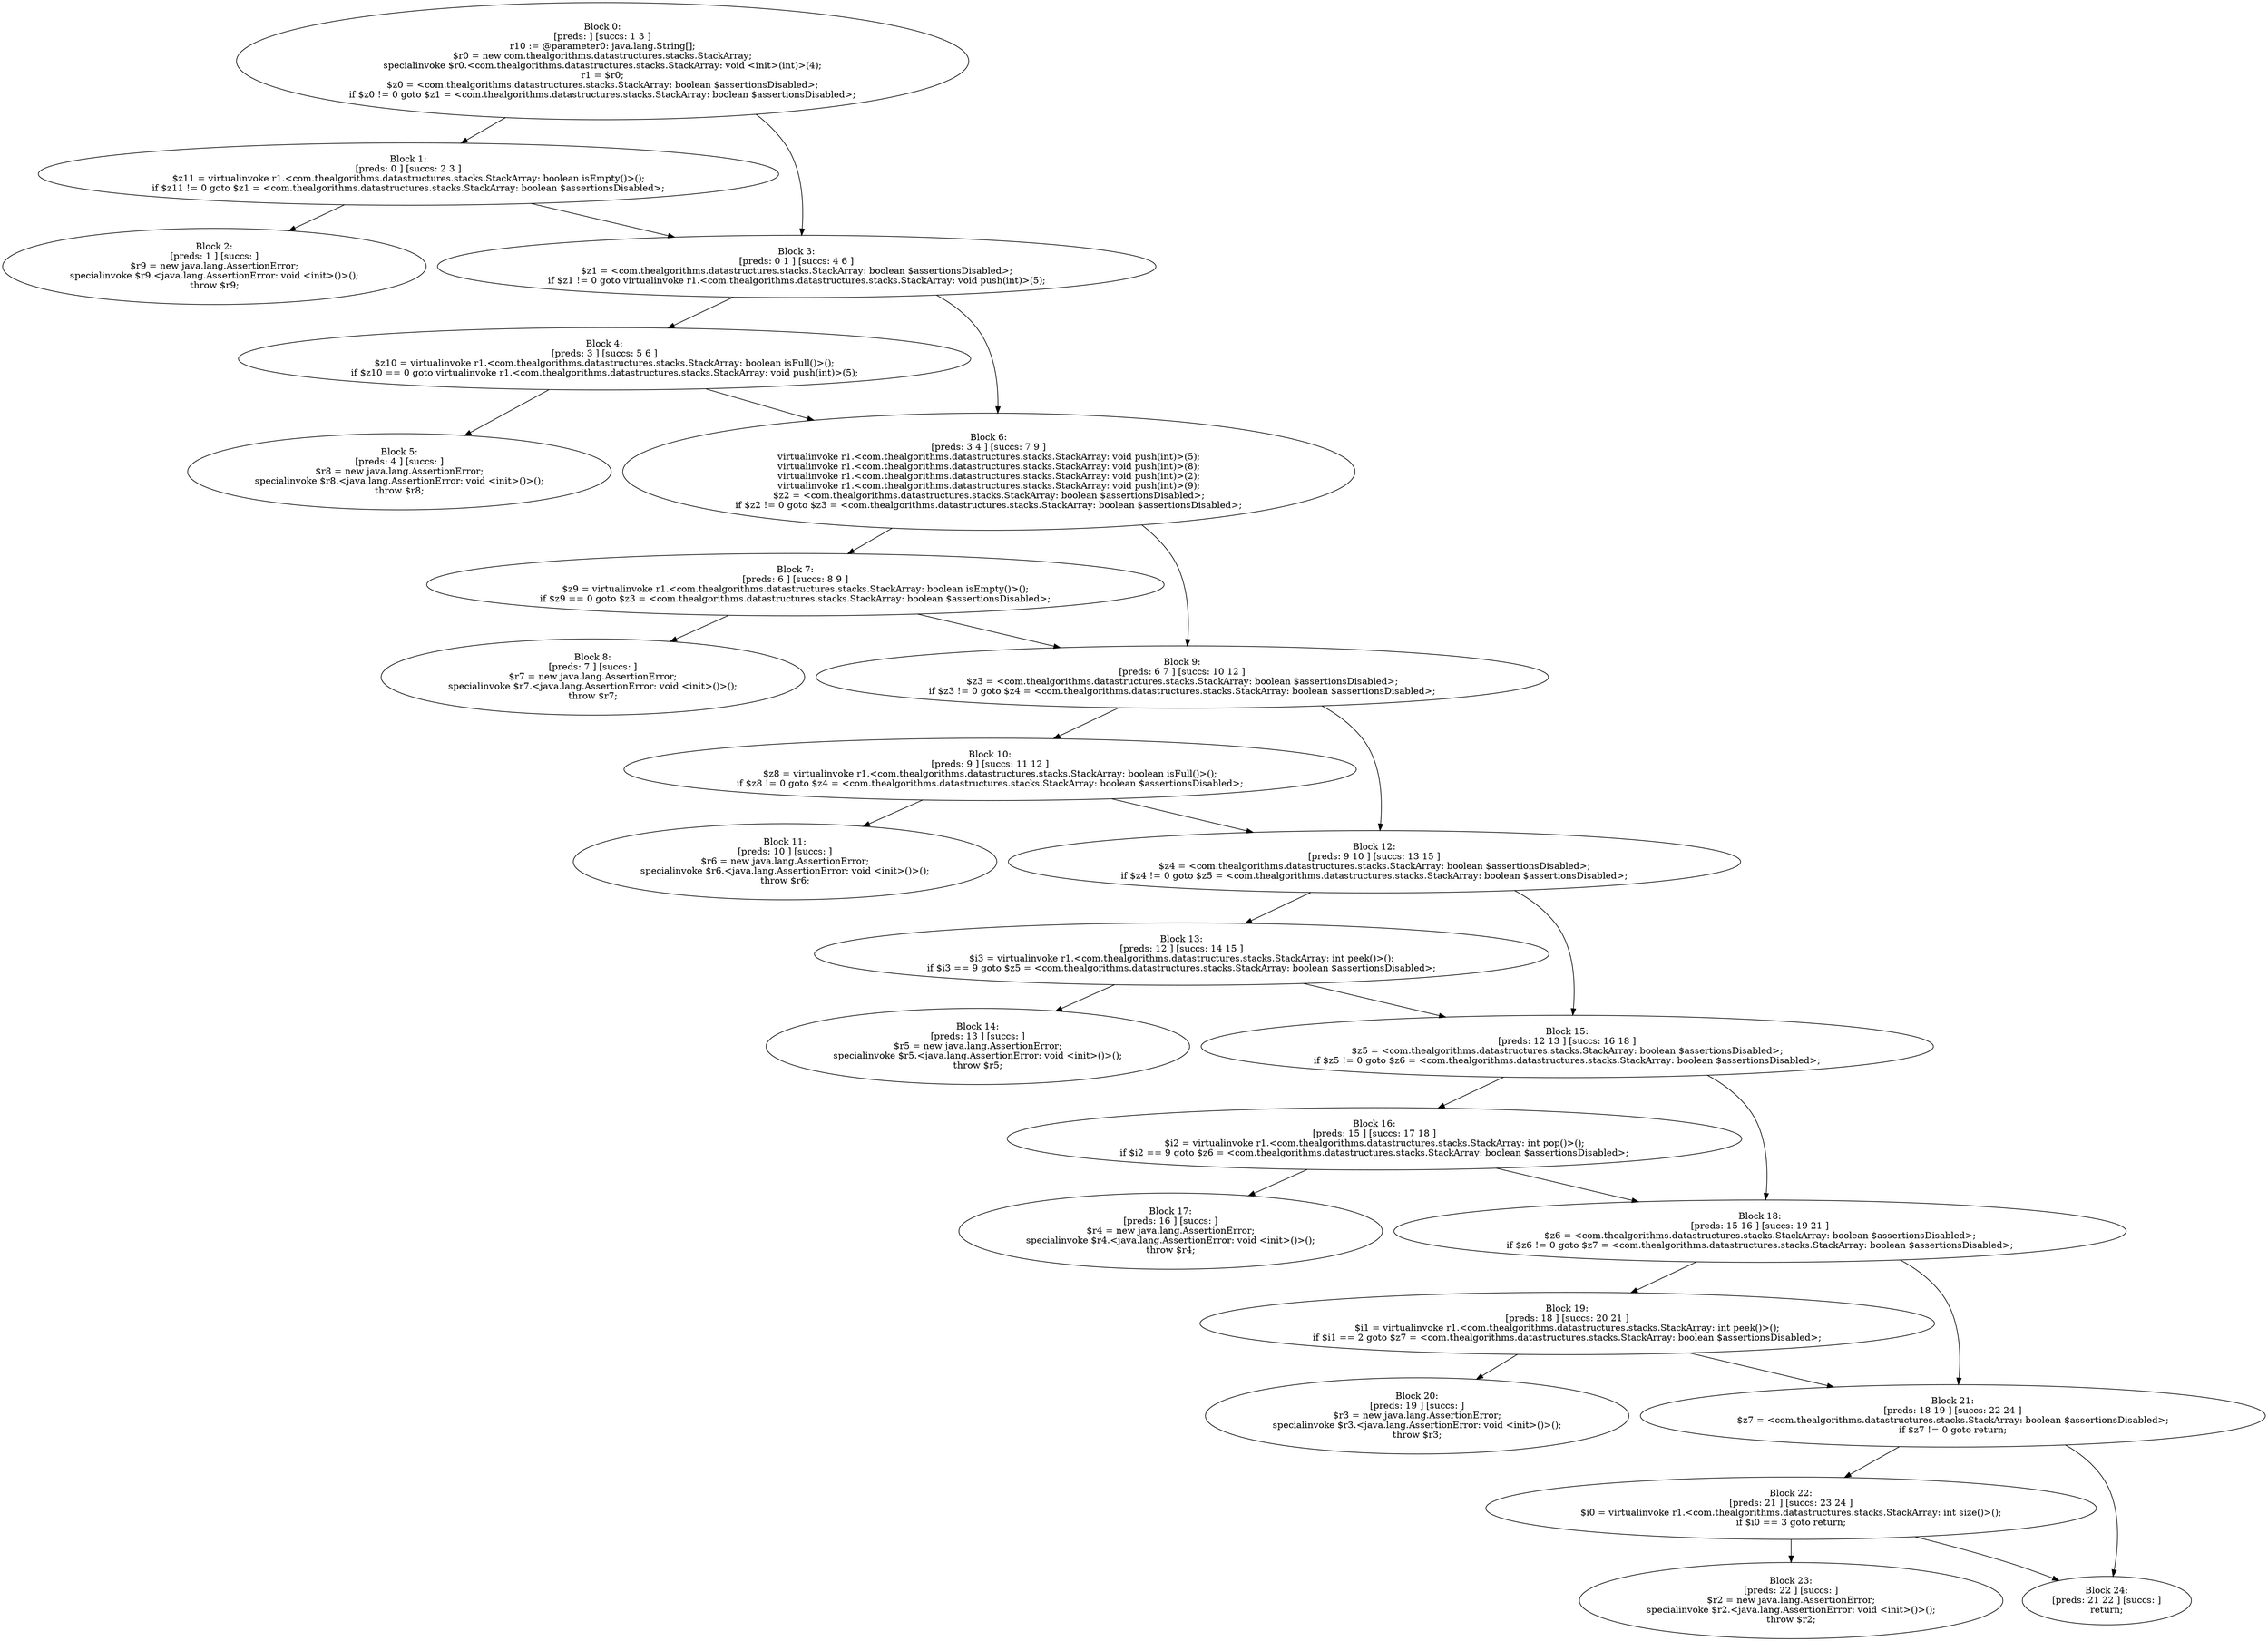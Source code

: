 digraph "unitGraph" {
    "Block 0:
[preds: ] [succs: 1 3 ]
r10 := @parameter0: java.lang.String[];
$r0 = new com.thealgorithms.datastructures.stacks.StackArray;
specialinvoke $r0.<com.thealgorithms.datastructures.stacks.StackArray: void <init>(int)>(4);
r1 = $r0;
$z0 = <com.thealgorithms.datastructures.stacks.StackArray: boolean $assertionsDisabled>;
if $z0 != 0 goto $z1 = <com.thealgorithms.datastructures.stacks.StackArray: boolean $assertionsDisabled>;
"
    "Block 1:
[preds: 0 ] [succs: 2 3 ]
$z11 = virtualinvoke r1.<com.thealgorithms.datastructures.stacks.StackArray: boolean isEmpty()>();
if $z11 != 0 goto $z1 = <com.thealgorithms.datastructures.stacks.StackArray: boolean $assertionsDisabled>;
"
    "Block 2:
[preds: 1 ] [succs: ]
$r9 = new java.lang.AssertionError;
specialinvoke $r9.<java.lang.AssertionError: void <init>()>();
throw $r9;
"
    "Block 3:
[preds: 0 1 ] [succs: 4 6 ]
$z1 = <com.thealgorithms.datastructures.stacks.StackArray: boolean $assertionsDisabled>;
if $z1 != 0 goto virtualinvoke r1.<com.thealgorithms.datastructures.stacks.StackArray: void push(int)>(5);
"
    "Block 4:
[preds: 3 ] [succs: 5 6 ]
$z10 = virtualinvoke r1.<com.thealgorithms.datastructures.stacks.StackArray: boolean isFull()>();
if $z10 == 0 goto virtualinvoke r1.<com.thealgorithms.datastructures.stacks.StackArray: void push(int)>(5);
"
    "Block 5:
[preds: 4 ] [succs: ]
$r8 = new java.lang.AssertionError;
specialinvoke $r8.<java.lang.AssertionError: void <init>()>();
throw $r8;
"
    "Block 6:
[preds: 3 4 ] [succs: 7 9 ]
virtualinvoke r1.<com.thealgorithms.datastructures.stacks.StackArray: void push(int)>(5);
virtualinvoke r1.<com.thealgorithms.datastructures.stacks.StackArray: void push(int)>(8);
virtualinvoke r1.<com.thealgorithms.datastructures.stacks.StackArray: void push(int)>(2);
virtualinvoke r1.<com.thealgorithms.datastructures.stacks.StackArray: void push(int)>(9);
$z2 = <com.thealgorithms.datastructures.stacks.StackArray: boolean $assertionsDisabled>;
if $z2 != 0 goto $z3 = <com.thealgorithms.datastructures.stacks.StackArray: boolean $assertionsDisabled>;
"
    "Block 7:
[preds: 6 ] [succs: 8 9 ]
$z9 = virtualinvoke r1.<com.thealgorithms.datastructures.stacks.StackArray: boolean isEmpty()>();
if $z9 == 0 goto $z3 = <com.thealgorithms.datastructures.stacks.StackArray: boolean $assertionsDisabled>;
"
    "Block 8:
[preds: 7 ] [succs: ]
$r7 = new java.lang.AssertionError;
specialinvoke $r7.<java.lang.AssertionError: void <init>()>();
throw $r7;
"
    "Block 9:
[preds: 6 7 ] [succs: 10 12 ]
$z3 = <com.thealgorithms.datastructures.stacks.StackArray: boolean $assertionsDisabled>;
if $z3 != 0 goto $z4 = <com.thealgorithms.datastructures.stacks.StackArray: boolean $assertionsDisabled>;
"
    "Block 10:
[preds: 9 ] [succs: 11 12 ]
$z8 = virtualinvoke r1.<com.thealgorithms.datastructures.stacks.StackArray: boolean isFull()>();
if $z8 != 0 goto $z4 = <com.thealgorithms.datastructures.stacks.StackArray: boolean $assertionsDisabled>;
"
    "Block 11:
[preds: 10 ] [succs: ]
$r6 = new java.lang.AssertionError;
specialinvoke $r6.<java.lang.AssertionError: void <init>()>();
throw $r6;
"
    "Block 12:
[preds: 9 10 ] [succs: 13 15 ]
$z4 = <com.thealgorithms.datastructures.stacks.StackArray: boolean $assertionsDisabled>;
if $z4 != 0 goto $z5 = <com.thealgorithms.datastructures.stacks.StackArray: boolean $assertionsDisabled>;
"
    "Block 13:
[preds: 12 ] [succs: 14 15 ]
$i3 = virtualinvoke r1.<com.thealgorithms.datastructures.stacks.StackArray: int peek()>();
if $i3 == 9 goto $z5 = <com.thealgorithms.datastructures.stacks.StackArray: boolean $assertionsDisabled>;
"
    "Block 14:
[preds: 13 ] [succs: ]
$r5 = new java.lang.AssertionError;
specialinvoke $r5.<java.lang.AssertionError: void <init>()>();
throw $r5;
"
    "Block 15:
[preds: 12 13 ] [succs: 16 18 ]
$z5 = <com.thealgorithms.datastructures.stacks.StackArray: boolean $assertionsDisabled>;
if $z5 != 0 goto $z6 = <com.thealgorithms.datastructures.stacks.StackArray: boolean $assertionsDisabled>;
"
    "Block 16:
[preds: 15 ] [succs: 17 18 ]
$i2 = virtualinvoke r1.<com.thealgorithms.datastructures.stacks.StackArray: int pop()>();
if $i2 == 9 goto $z6 = <com.thealgorithms.datastructures.stacks.StackArray: boolean $assertionsDisabled>;
"
    "Block 17:
[preds: 16 ] [succs: ]
$r4 = new java.lang.AssertionError;
specialinvoke $r4.<java.lang.AssertionError: void <init>()>();
throw $r4;
"
    "Block 18:
[preds: 15 16 ] [succs: 19 21 ]
$z6 = <com.thealgorithms.datastructures.stacks.StackArray: boolean $assertionsDisabled>;
if $z6 != 0 goto $z7 = <com.thealgorithms.datastructures.stacks.StackArray: boolean $assertionsDisabled>;
"
    "Block 19:
[preds: 18 ] [succs: 20 21 ]
$i1 = virtualinvoke r1.<com.thealgorithms.datastructures.stacks.StackArray: int peek()>();
if $i1 == 2 goto $z7 = <com.thealgorithms.datastructures.stacks.StackArray: boolean $assertionsDisabled>;
"
    "Block 20:
[preds: 19 ] [succs: ]
$r3 = new java.lang.AssertionError;
specialinvoke $r3.<java.lang.AssertionError: void <init>()>();
throw $r3;
"
    "Block 21:
[preds: 18 19 ] [succs: 22 24 ]
$z7 = <com.thealgorithms.datastructures.stacks.StackArray: boolean $assertionsDisabled>;
if $z7 != 0 goto return;
"
    "Block 22:
[preds: 21 ] [succs: 23 24 ]
$i0 = virtualinvoke r1.<com.thealgorithms.datastructures.stacks.StackArray: int size()>();
if $i0 == 3 goto return;
"
    "Block 23:
[preds: 22 ] [succs: ]
$r2 = new java.lang.AssertionError;
specialinvoke $r2.<java.lang.AssertionError: void <init>()>();
throw $r2;
"
    "Block 24:
[preds: 21 22 ] [succs: ]
return;
"
    "Block 0:
[preds: ] [succs: 1 3 ]
r10 := @parameter0: java.lang.String[];
$r0 = new com.thealgorithms.datastructures.stacks.StackArray;
specialinvoke $r0.<com.thealgorithms.datastructures.stacks.StackArray: void <init>(int)>(4);
r1 = $r0;
$z0 = <com.thealgorithms.datastructures.stacks.StackArray: boolean $assertionsDisabled>;
if $z0 != 0 goto $z1 = <com.thealgorithms.datastructures.stacks.StackArray: boolean $assertionsDisabled>;
"->"Block 1:
[preds: 0 ] [succs: 2 3 ]
$z11 = virtualinvoke r1.<com.thealgorithms.datastructures.stacks.StackArray: boolean isEmpty()>();
if $z11 != 0 goto $z1 = <com.thealgorithms.datastructures.stacks.StackArray: boolean $assertionsDisabled>;
";
    "Block 0:
[preds: ] [succs: 1 3 ]
r10 := @parameter0: java.lang.String[];
$r0 = new com.thealgorithms.datastructures.stacks.StackArray;
specialinvoke $r0.<com.thealgorithms.datastructures.stacks.StackArray: void <init>(int)>(4);
r1 = $r0;
$z0 = <com.thealgorithms.datastructures.stacks.StackArray: boolean $assertionsDisabled>;
if $z0 != 0 goto $z1 = <com.thealgorithms.datastructures.stacks.StackArray: boolean $assertionsDisabled>;
"->"Block 3:
[preds: 0 1 ] [succs: 4 6 ]
$z1 = <com.thealgorithms.datastructures.stacks.StackArray: boolean $assertionsDisabled>;
if $z1 != 0 goto virtualinvoke r1.<com.thealgorithms.datastructures.stacks.StackArray: void push(int)>(5);
";
    "Block 1:
[preds: 0 ] [succs: 2 3 ]
$z11 = virtualinvoke r1.<com.thealgorithms.datastructures.stacks.StackArray: boolean isEmpty()>();
if $z11 != 0 goto $z1 = <com.thealgorithms.datastructures.stacks.StackArray: boolean $assertionsDisabled>;
"->"Block 2:
[preds: 1 ] [succs: ]
$r9 = new java.lang.AssertionError;
specialinvoke $r9.<java.lang.AssertionError: void <init>()>();
throw $r9;
";
    "Block 1:
[preds: 0 ] [succs: 2 3 ]
$z11 = virtualinvoke r1.<com.thealgorithms.datastructures.stacks.StackArray: boolean isEmpty()>();
if $z11 != 0 goto $z1 = <com.thealgorithms.datastructures.stacks.StackArray: boolean $assertionsDisabled>;
"->"Block 3:
[preds: 0 1 ] [succs: 4 6 ]
$z1 = <com.thealgorithms.datastructures.stacks.StackArray: boolean $assertionsDisabled>;
if $z1 != 0 goto virtualinvoke r1.<com.thealgorithms.datastructures.stacks.StackArray: void push(int)>(5);
";
    "Block 3:
[preds: 0 1 ] [succs: 4 6 ]
$z1 = <com.thealgorithms.datastructures.stacks.StackArray: boolean $assertionsDisabled>;
if $z1 != 0 goto virtualinvoke r1.<com.thealgorithms.datastructures.stacks.StackArray: void push(int)>(5);
"->"Block 4:
[preds: 3 ] [succs: 5 6 ]
$z10 = virtualinvoke r1.<com.thealgorithms.datastructures.stacks.StackArray: boolean isFull()>();
if $z10 == 0 goto virtualinvoke r1.<com.thealgorithms.datastructures.stacks.StackArray: void push(int)>(5);
";
    "Block 3:
[preds: 0 1 ] [succs: 4 6 ]
$z1 = <com.thealgorithms.datastructures.stacks.StackArray: boolean $assertionsDisabled>;
if $z1 != 0 goto virtualinvoke r1.<com.thealgorithms.datastructures.stacks.StackArray: void push(int)>(5);
"->"Block 6:
[preds: 3 4 ] [succs: 7 9 ]
virtualinvoke r1.<com.thealgorithms.datastructures.stacks.StackArray: void push(int)>(5);
virtualinvoke r1.<com.thealgorithms.datastructures.stacks.StackArray: void push(int)>(8);
virtualinvoke r1.<com.thealgorithms.datastructures.stacks.StackArray: void push(int)>(2);
virtualinvoke r1.<com.thealgorithms.datastructures.stacks.StackArray: void push(int)>(9);
$z2 = <com.thealgorithms.datastructures.stacks.StackArray: boolean $assertionsDisabled>;
if $z2 != 0 goto $z3 = <com.thealgorithms.datastructures.stacks.StackArray: boolean $assertionsDisabled>;
";
    "Block 4:
[preds: 3 ] [succs: 5 6 ]
$z10 = virtualinvoke r1.<com.thealgorithms.datastructures.stacks.StackArray: boolean isFull()>();
if $z10 == 0 goto virtualinvoke r1.<com.thealgorithms.datastructures.stacks.StackArray: void push(int)>(5);
"->"Block 5:
[preds: 4 ] [succs: ]
$r8 = new java.lang.AssertionError;
specialinvoke $r8.<java.lang.AssertionError: void <init>()>();
throw $r8;
";
    "Block 4:
[preds: 3 ] [succs: 5 6 ]
$z10 = virtualinvoke r1.<com.thealgorithms.datastructures.stacks.StackArray: boolean isFull()>();
if $z10 == 0 goto virtualinvoke r1.<com.thealgorithms.datastructures.stacks.StackArray: void push(int)>(5);
"->"Block 6:
[preds: 3 4 ] [succs: 7 9 ]
virtualinvoke r1.<com.thealgorithms.datastructures.stacks.StackArray: void push(int)>(5);
virtualinvoke r1.<com.thealgorithms.datastructures.stacks.StackArray: void push(int)>(8);
virtualinvoke r1.<com.thealgorithms.datastructures.stacks.StackArray: void push(int)>(2);
virtualinvoke r1.<com.thealgorithms.datastructures.stacks.StackArray: void push(int)>(9);
$z2 = <com.thealgorithms.datastructures.stacks.StackArray: boolean $assertionsDisabled>;
if $z2 != 0 goto $z3 = <com.thealgorithms.datastructures.stacks.StackArray: boolean $assertionsDisabled>;
";
    "Block 6:
[preds: 3 4 ] [succs: 7 9 ]
virtualinvoke r1.<com.thealgorithms.datastructures.stacks.StackArray: void push(int)>(5);
virtualinvoke r1.<com.thealgorithms.datastructures.stacks.StackArray: void push(int)>(8);
virtualinvoke r1.<com.thealgorithms.datastructures.stacks.StackArray: void push(int)>(2);
virtualinvoke r1.<com.thealgorithms.datastructures.stacks.StackArray: void push(int)>(9);
$z2 = <com.thealgorithms.datastructures.stacks.StackArray: boolean $assertionsDisabled>;
if $z2 != 0 goto $z3 = <com.thealgorithms.datastructures.stacks.StackArray: boolean $assertionsDisabled>;
"->"Block 7:
[preds: 6 ] [succs: 8 9 ]
$z9 = virtualinvoke r1.<com.thealgorithms.datastructures.stacks.StackArray: boolean isEmpty()>();
if $z9 == 0 goto $z3 = <com.thealgorithms.datastructures.stacks.StackArray: boolean $assertionsDisabled>;
";
    "Block 6:
[preds: 3 4 ] [succs: 7 9 ]
virtualinvoke r1.<com.thealgorithms.datastructures.stacks.StackArray: void push(int)>(5);
virtualinvoke r1.<com.thealgorithms.datastructures.stacks.StackArray: void push(int)>(8);
virtualinvoke r1.<com.thealgorithms.datastructures.stacks.StackArray: void push(int)>(2);
virtualinvoke r1.<com.thealgorithms.datastructures.stacks.StackArray: void push(int)>(9);
$z2 = <com.thealgorithms.datastructures.stacks.StackArray: boolean $assertionsDisabled>;
if $z2 != 0 goto $z3 = <com.thealgorithms.datastructures.stacks.StackArray: boolean $assertionsDisabled>;
"->"Block 9:
[preds: 6 7 ] [succs: 10 12 ]
$z3 = <com.thealgorithms.datastructures.stacks.StackArray: boolean $assertionsDisabled>;
if $z3 != 0 goto $z4 = <com.thealgorithms.datastructures.stacks.StackArray: boolean $assertionsDisabled>;
";
    "Block 7:
[preds: 6 ] [succs: 8 9 ]
$z9 = virtualinvoke r1.<com.thealgorithms.datastructures.stacks.StackArray: boolean isEmpty()>();
if $z9 == 0 goto $z3 = <com.thealgorithms.datastructures.stacks.StackArray: boolean $assertionsDisabled>;
"->"Block 8:
[preds: 7 ] [succs: ]
$r7 = new java.lang.AssertionError;
specialinvoke $r7.<java.lang.AssertionError: void <init>()>();
throw $r7;
";
    "Block 7:
[preds: 6 ] [succs: 8 9 ]
$z9 = virtualinvoke r1.<com.thealgorithms.datastructures.stacks.StackArray: boolean isEmpty()>();
if $z9 == 0 goto $z3 = <com.thealgorithms.datastructures.stacks.StackArray: boolean $assertionsDisabled>;
"->"Block 9:
[preds: 6 7 ] [succs: 10 12 ]
$z3 = <com.thealgorithms.datastructures.stacks.StackArray: boolean $assertionsDisabled>;
if $z3 != 0 goto $z4 = <com.thealgorithms.datastructures.stacks.StackArray: boolean $assertionsDisabled>;
";
    "Block 9:
[preds: 6 7 ] [succs: 10 12 ]
$z3 = <com.thealgorithms.datastructures.stacks.StackArray: boolean $assertionsDisabled>;
if $z3 != 0 goto $z4 = <com.thealgorithms.datastructures.stacks.StackArray: boolean $assertionsDisabled>;
"->"Block 10:
[preds: 9 ] [succs: 11 12 ]
$z8 = virtualinvoke r1.<com.thealgorithms.datastructures.stacks.StackArray: boolean isFull()>();
if $z8 != 0 goto $z4 = <com.thealgorithms.datastructures.stacks.StackArray: boolean $assertionsDisabled>;
";
    "Block 9:
[preds: 6 7 ] [succs: 10 12 ]
$z3 = <com.thealgorithms.datastructures.stacks.StackArray: boolean $assertionsDisabled>;
if $z3 != 0 goto $z4 = <com.thealgorithms.datastructures.stacks.StackArray: boolean $assertionsDisabled>;
"->"Block 12:
[preds: 9 10 ] [succs: 13 15 ]
$z4 = <com.thealgorithms.datastructures.stacks.StackArray: boolean $assertionsDisabled>;
if $z4 != 0 goto $z5 = <com.thealgorithms.datastructures.stacks.StackArray: boolean $assertionsDisabled>;
";
    "Block 10:
[preds: 9 ] [succs: 11 12 ]
$z8 = virtualinvoke r1.<com.thealgorithms.datastructures.stacks.StackArray: boolean isFull()>();
if $z8 != 0 goto $z4 = <com.thealgorithms.datastructures.stacks.StackArray: boolean $assertionsDisabled>;
"->"Block 11:
[preds: 10 ] [succs: ]
$r6 = new java.lang.AssertionError;
specialinvoke $r6.<java.lang.AssertionError: void <init>()>();
throw $r6;
";
    "Block 10:
[preds: 9 ] [succs: 11 12 ]
$z8 = virtualinvoke r1.<com.thealgorithms.datastructures.stacks.StackArray: boolean isFull()>();
if $z8 != 0 goto $z4 = <com.thealgorithms.datastructures.stacks.StackArray: boolean $assertionsDisabled>;
"->"Block 12:
[preds: 9 10 ] [succs: 13 15 ]
$z4 = <com.thealgorithms.datastructures.stacks.StackArray: boolean $assertionsDisabled>;
if $z4 != 0 goto $z5 = <com.thealgorithms.datastructures.stacks.StackArray: boolean $assertionsDisabled>;
";
    "Block 12:
[preds: 9 10 ] [succs: 13 15 ]
$z4 = <com.thealgorithms.datastructures.stacks.StackArray: boolean $assertionsDisabled>;
if $z4 != 0 goto $z5 = <com.thealgorithms.datastructures.stacks.StackArray: boolean $assertionsDisabled>;
"->"Block 13:
[preds: 12 ] [succs: 14 15 ]
$i3 = virtualinvoke r1.<com.thealgorithms.datastructures.stacks.StackArray: int peek()>();
if $i3 == 9 goto $z5 = <com.thealgorithms.datastructures.stacks.StackArray: boolean $assertionsDisabled>;
";
    "Block 12:
[preds: 9 10 ] [succs: 13 15 ]
$z4 = <com.thealgorithms.datastructures.stacks.StackArray: boolean $assertionsDisabled>;
if $z4 != 0 goto $z5 = <com.thealgorithms.datastructures.stacks.StackArray: boolean $assertionsDisabled>;
"->"Block 15:
[preds: 12 13 ] [succs: 16 18 ]
$z5 = <com.thealgorithms.datastructures.stacks.StackArray: boolean $assertionsDisabled>;
if $z5 != 0 goto $z6 = <com.thealgorithms.datastructures.stacks.StackArray: boolean $assertionsDisabled>;
";
    "Block 13:
[preds: 12 ] [succs: 14 15 ]
$i3 = virtualinvoke r1.<com.thealgorithms.datastructures.stacks.StackArray: int peek()>();
if $i3 == 9 goto $z5 = <com.thealgorithms.datastructures.stacks.StackArray: boolean $assertionsDisabled>;
"->"Block 14:
[preds: 13 ] [succs: ]
$r5 = new java.lang.AssertionError;
specialinvoke $r5.<java.lang.AssertionError: void <init>()>();
throw $r5;
";
    "Block 13:
[preds: 12 ] [succs: 14 15 ]
$i3 = virtualinvoke r1.<com.thealgorithms.datastructures.stacks.StackArray: int peek()>();
if $i3 == 9 goto $z5 = <com.thealgorithms.datastructures.stacks.StackArray: boolean $assertionsDisabled>;
"->"Block 15:
[preds: 12 13 ] [succs: 16 18 ]
$z5 = <com.thealgorithms.datastructures.stacks.StackArray: boolean $assertionsDisabled>;
if $z5 != 0 goto $z6 = <com.thealgorithms.datastructures.stacks.StackArray: boolean $assertionsDisabled>;
";
    "Block 15:
[preds: 12 13 ] [succs: 16 18 ]
$z5 = <com.thealgorithms.datastructures.stacks.StackArray: boolean $assertionsDisabled>;
if $z5 != 0 goto $z6 = <com.thealgorithms.datastructures.stacks.StackArray: boolean $assertionsDisabled>;
"->"Block 16:
[preds: 15 ] [succs: 17 18 ]
$i2 = virtualinvoke r1.<com.thealgorithms.datastructures.stacks.StackArray: int pop()>();
if $i2 == 9 goto $z6 = <com.thealgorithms.datastructures.stacks.StackArray: boolean $assertionsDisabled>;
";
    "Block 15:
[preds: 12 13 ] [succs: 16 18 ]
$z5 = <com.thealgorithms.datastructures.stacks.StackArray: boolean $assertionsDisabled>;
if $z5 != 0 goto $z6 = <com.thealgorithms.datastructures.stacks.StackArray: boolean $assertionsDisabled>;
"->"Block 18:
[preds: 15 16 ] [succs: 19 21 ]
$z6 = <com.thealgorithms.datastructures.stacks.StackArray: boolean $assertionsDisabled>;
if $z6 != 0 goto $z7 = <com.thealgorithms.datastructures.stacks.StackArray: boolean $assertionsDisabled>;
";
    "Block 16:
[preds: 15 ] [succs: 17 18 ]
$i2 = virtualinvoke r1.<com.thealgorithms.datastructures.stacks.StackArray: int pop()>();
if $i2 == 9 goto $z6 = <com.thealgorithms.datastructures.stacks.StackArray: boolean $assertionsDisabled>;
"->"Block 17:
[preds: 16 ] [succs: ]
$r4 = new java.lang.AssertionError;
specialinvoke $r4.<java.lang.AssertionError: void <init>()>();
throw $r4;
";
    "Block 16:
[preds: 15 ] [succs: 17 18 ]
$i2 = virtualinvoke r1.<com.thealgorithms.datastructures.stacks.StackArray: int pop()>();
if $i2 == 9 goto $z6 = <com.thealgorithms.datastructures.stacks.StackArray: boolean $assertionsDisabled>;
"->"Block 18:
[preds: 15 16 ] [succs: 19 21 ]
$z6 = <com.thealgorithms.datastructures.stacks.StackArray: boolean $assertionsDisabled>;
if $z6 != 0 goto $z7 = <com.thealgorithms.datastructures.stacks.StackArray: boolean $assertionsDisabled>;
";
    "Block 18:
[preds: 15 16 ] [succs: 19 21 ]
$z6 = <com.thealgorithms.datastructures.stacks.StackArray: boolean $assertionsDisabled>;
if $z6 != 0 goto $z7 = <com.thealgorithms.datastructures.stacks.StackArray: boolean $assertionsDisabled>;
"->"Block 19:
[preds: 18 ] [succs: 20 21 ]
$i1 = virtualinvoke r1.<com.thealgorithms.datastructures.stacks.StackArray: int peek()>();
if $i1 == 2 goto $z7 = <com.thealgorithms.datastructures.stacks.StackArray: boolean $assertionsDisabled>;
";
    "Block 18:
[preds: 15 16 ] [succs: 19 21 ]
$z6 = <com.thealgorithms.datastructures.stacks.StackArray: boolean $assertionsDisabled>;
if $z6 != 0 goto $z7 = <com.thealgorithms.datastructures.stacks.StackArray: boolean $assertionsDisabled>;
"->"Block 21:
[preds: 18 19 ] [succs: 22 24 ]
$z7 = <com.thealgorithms.datastructures.stacks.StackArray: boolean $assertionsDisabled>;
if $z7 != 0 goto return;
";
    "Block 19:
[preds: 18 ] [succs: 20 21 ]
$i1 = virtualinvoke r1.<com.thealgorithms.datastructures.stacks.StackArray: int peek()>();
if $i1 == 2 goto $z7 = <com.thealgorithms.datastructures.stacks.StackArray: boolean $assertionsDisabled>;
"->"Block 20:
[preds: 19 ] [succs: ]
$r3 = new java.lang.AssertionError;
specialinvoke $r3.<java.lang.AssertionError: void <init>()>();
throw $r3;
";
    "Block 19:
[preds: 18 ] [succs: 20 21 ]
$i1 = virtualinvoke r1.<com.thealgorithms.datastructures.stacks.StackArray: int peek()>();
if $i1 == 2 goto $z7 = <com.thealgorithms.datastructures.stacks.StackArray: boolean $assertionsDisabled>;
"->"Block 21:
[preds: 18 19 ] [succs: 22 24 ]
$z7 = <com.thealgorithms.datastructures.stacks.StackArray: boolean $assertionsDisabled>;
if $z7 != 0 goto return;
";
    "Block 21:
[preds: 18 19 ] [succs: 22 24 ]
$z7 = <com.thealgorithms.datastructures.stacks.StackArray: boolean $assertionsDisabled>;
if $z7 != 0 goto return;
"->"Block 22:
[preds: 21 ] [succs: 23 24 ]
$i0 = virtualinvoke r1.<com.thealgorithms.datastructures.stacks.StackArray: int size()>();
if $i0 == 3 goto return;
";
    "Block 21:
[preds: 18 19 ] [succs: 22 24 ]
$z7 = <com.thealgorithms.datastructures.stacks.StackArray: boolean $assertionsDisabled>;
if $z7 != 0 goto return;
"->"Block 24:
[preds: 21 22 ] [succs: ]
return;
";
    "Block 22:
[preds: 21 ] [succs: 23 24 ]
$i0 = virtualinvoke r1.<com.thealgorithms.datastructures.stacks.StackArray: int size()>();
if $i0 == 3 goto return;
"->"Block 23:
[preds: 22 ] [succs: ]
$r2 = new java.lang.AssertionError;
specialinvoke $r2.<java.lang.AssertionError: void <init>()>();
throw $r2;
";
    "Block 22:
[preds: 21 ] [succs: 23 24 ]
$i0 = virtualinvoke r1.<com.thealgorithms.datastructures.stacks.StackArray: int size()>();
if $i0 == 3 goto return;
"->"Block 24:
[preds: 21 22 ] [succs: ]
return;
";
}
